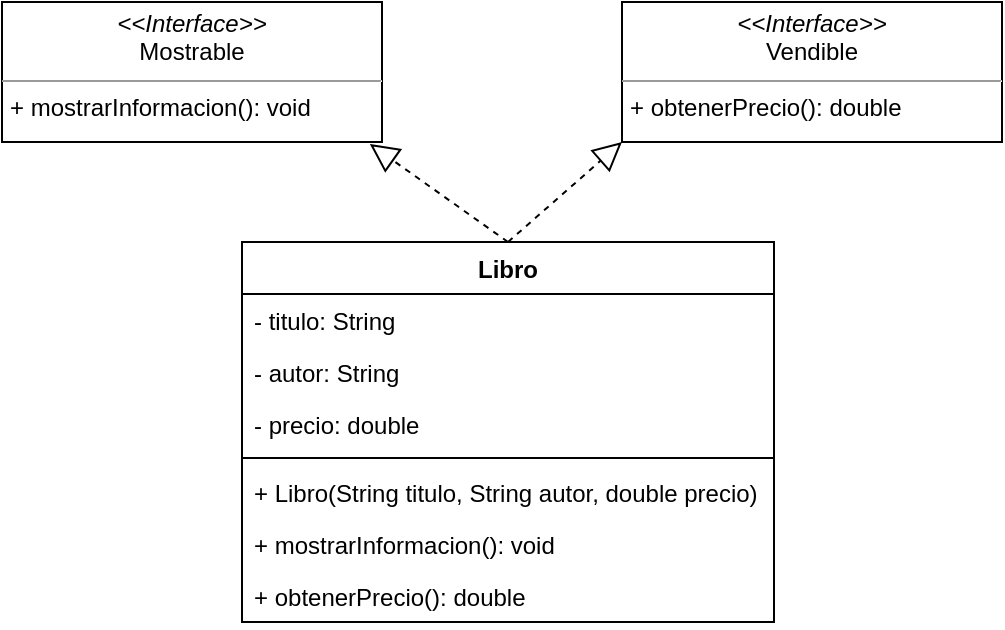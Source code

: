 <mxfile version="21.3.8" type="device">
  <diagram name="Página-1" id="JZkxLVE-2ZuboixR1AyB">
    <mxGraphModel dx="1120" dy="462" grid="1" gridSize="10" guides="1" tooltips="1" connect="1" arrows="1" fold="1" page="1" pageScale="1" pageWidth="827" pageHeight="1169" math="0" shadow="0">
      <root>
        <mxCell id="0" />
        <mxCell id="1" parent="0" />
        <mxCell id="zncl1RDZ5ozj23BIvD2l-75" value="&lt;p style=&quot;margin:0px;margin-top:4px;text-align:center;&quot;&gt;&lt;i&gt;&amp;lt;&amp;lt;Interface&amp;gt;&amp;gt;&lt;/i&gt;&lt;br&gt;Mostrable&lt;br&gt;&lt;/p&gt;&lt;hr size=&quot;1&quot;&gt;&lt;p style=&quot;margin:0px;margin-left:4px;&quot;&gt;+ mostrarInformacion(): void&lt;br&gt;&lt;/p&gt;" style="verticalAlign=top;align=left;overflow=fill;fontSize=12;fontFamily=Helvetica;html=1;whiteSpace=wrap;" parent="1" vertex="1">
          <mxGeometry x="170" y="80" width="190" height="70" as="geometry" />
        </mxCell>
        <mxCell id="zncl1RDZ5ozj23BIvD2l-83" value="Libro" style="swimlane;fontStyle=1;align=center;verticalAlign=top;childLayout=stackLayout;horizontal=1;startSize=26;horizontalStack=0;resizeParent=1;resizeParentMax=0;resizeLast=0;collapsible=1;marginBottom=0;whiteSpace=wrap;html=1;" parent="1" vertex="1">
          <mxGeometry x="290" y="200" width="266" height="190" as="geometry" />
        </mxCell>
        <mxCell id="zncl1RDZ5ozj23BIvD2l-84" value="- titulo: String" style="text;strokeColor=none;fillColor=none;align=left;verticalAlign=top;spacingLeft=4;spacingRight=4;overflow=hidden;rotatable=0;points=[[0,0.5],[1,0.5]];portConstraint=eastwest;whiteSpace=wrap;html=1;" parent="zncl1RDZ5ozj23BIvD2l-83" vertex="1">
          <mxGeometry y="26" width="266" height="26" as="geometry" />
        </mxCell>
        <mxCell id="jixISbqEmD3E-A9KXM8U-15" value="- autor: String" style="text;strokeColor=none;fillColor=none;align=left;verticalAlign=top;spacingLeft=4;spacingRight=4;overflow=hidden;rotatable=0;points=[[0,0.5],[1,0.5]];portConstraint=eastwest;whiteSpace=wrap;html=1;" vertex="1" parent="zncl1RDZ5ozj23BIvD2l-83">
          <mxGeometry y="52" width="266" height="26" as="geometry" />
        </mxCell>
        <mxCell id="jixISbqEmD3E-A9KXM8U-16" value="- precio: double" style="text;strokeColor=none;fillColor=none;align=left;verticalAlign=top;spacingLeft=4;spacingRight=4;overflow=hidden;rotatable=0;points=[[0,0.5],[1,0.5]];portConstraint=eastwest;whiteSpace=wrap;html=1;" vertex="1" parent="zncl1RDZ5ozj23BIvD2l-83">
          <mxGeometry y="78" width="266" height="26" as="geometry" />
        </mxCell>
        <mxCell id="zncl1RDZ5ozj23BIvD2l-87" value="" style="line;strokeWidth=1;fillColor=none;align=left;verticalAlign=middle;spacingTop=-1;spacingLeft=3;spacingRight=3;rotatable=0;labelPosition=right;points=[];portConstraint=eastwest;strokeColor=inherit;" parent="zncl1RDZ5ozj23BIvD2l-83" vertex="1">
          <mxGeometry y="104" width="266" height="8" as="geometry" />
        </mxCell>
        <mxCell id="zncl1RDZ5ozj23BIvD2l-88" value="+ Libro(String titulo, String autor, double precio)" style="text;strokeColor=none;fillColor=none;align=left;verticalAlign=top;spacingLeft=4;spacingRight=4;overflow=hidden;rotatable=0;points=[[0,0.5],[1,0.5]];portConstraint=eastwest;whiteSpace=wrap;html=1;" parent="zncl1RDZ5ozj23BIvD2l-83" vertex="1">
          <mxGeometry y="112" width="266" height="26" as="geometry" />
        </mxCell>
        <mxCell id="zncl1RDZ5ozj23BIvD2l-89" value="+ mostrarInformacion(): void" style="text;strokeColor=none;fillColor=none;align=left;verticalAlign=top;spacingLeft=4;spacingRight=4;overflow=hidden;rotatable=0;points=[[0,0.5],[1,0.5]];portConstraint=eastwest;whiteSpace=wrap;html=1;" parent="zncl1RDZ5ozj23BIvD2l-83" vertex="1">
          <mxGeometry y="138" width="266" height="26" as="geometry" />
        </mxCell>
        <mxCell id="jixISbqEmD3E-A9KXM8U-2" value="+ obtenerPrecio(): double" style="text;strokeColor=none;fillColor=none;align=left;verticalAlign=top;spacingLeft=4;spacingRight=4;overflow=hidden;rotatable=0;points=[[0,0.5],[1,0.5]];portConstraint=eastwest;whiteSpace=wrap;html=1;" vertex="1" parent="zncl1RDZ5ozj23BIvD2l-83">
          <mxGeometry y="164" width="266" height="26" as="geometry" />
        </mxCell>
        <mxCell id="zncl1RDZ5ozj23BIvD2l-91" value="" style="endArrow=block;dashed=1;endFill=0;endSize=12;html=1;rounded=0;exitX=0.5;exitY=0;exitDx=0;exitDy=0;entryX=0.968;entryY=1.014;entryDx=0;entryDy=0;entryPerimeter=0;" parent="1" source="zncl1RDZ5ozj23BIvD2l-83" target="zncl1RDZ5ozj23BIvD2l-75" edge="1">
          <mxGeometry width="160" relative="1" as="geometry">
            <mxPoint x="340" y="160" as="sourcePoint" />
            <mxPoint x="315" y="160" as="targetPoint" />
          </mxGeometry>
        </mxCell>
        <mxCell id="jixISbqEmD3E-A9KXM8U-13" value="&lt;p style=&quot;margin:0px;margin-top:4px;text-align:center;&quot;&gt;&lt;i&gt;&amp;lt;&amp;lt;Interface&amp;gt;&amp;gt;&lt;/i&gt;&lt;br&gt;Vendible&lt;br&gt;&lt;/p&gt;&lt;hr size=&quot;1&quot;&gt;&lt;p style=&quot;margin:0px;margin-left:4px;&quot;&gt;+ obtenerPrecio(): double&lt;br&gt;&lt;/p&gt;" style="verticalAlign=top;align=left;overflow=fill;fontSize=12;fontFamily=Helvetica;html=1;whiteSpace=wrap;" vertex="1" parent="1">
          <mxGeometry x="480" y="80" width="190" height="70" as="geometry" />
        </mxCell>
        <mxCell id="jixISbqEmD3E-A9KXM8U-14" value="" style="endArrow=block;dashed=1;endFill=0;endSize=12;html=1;rounded=0;exitX=0.5;exitY=0;exitDx=0;exitDy=0;entryX=0;entryY=1;entryDx=0;entryDy=0;" edge="1" parent="1" source="zncl1RDZ5ozj23BIvD2l-83" target="jixISbqEmD3E-A9KXM8U-13">
          <mxGeometry width="160" relative="1" as="geometry">
            <mxPoint x="424" y="210" as="sourcePoint" />
            <mxPoint x="364" y="161" as="targetPoint" />
          </mxGeometry>
        </mxCell>
      </root>
    </mxGraphModel>
  </diagram>
</mxfile>
